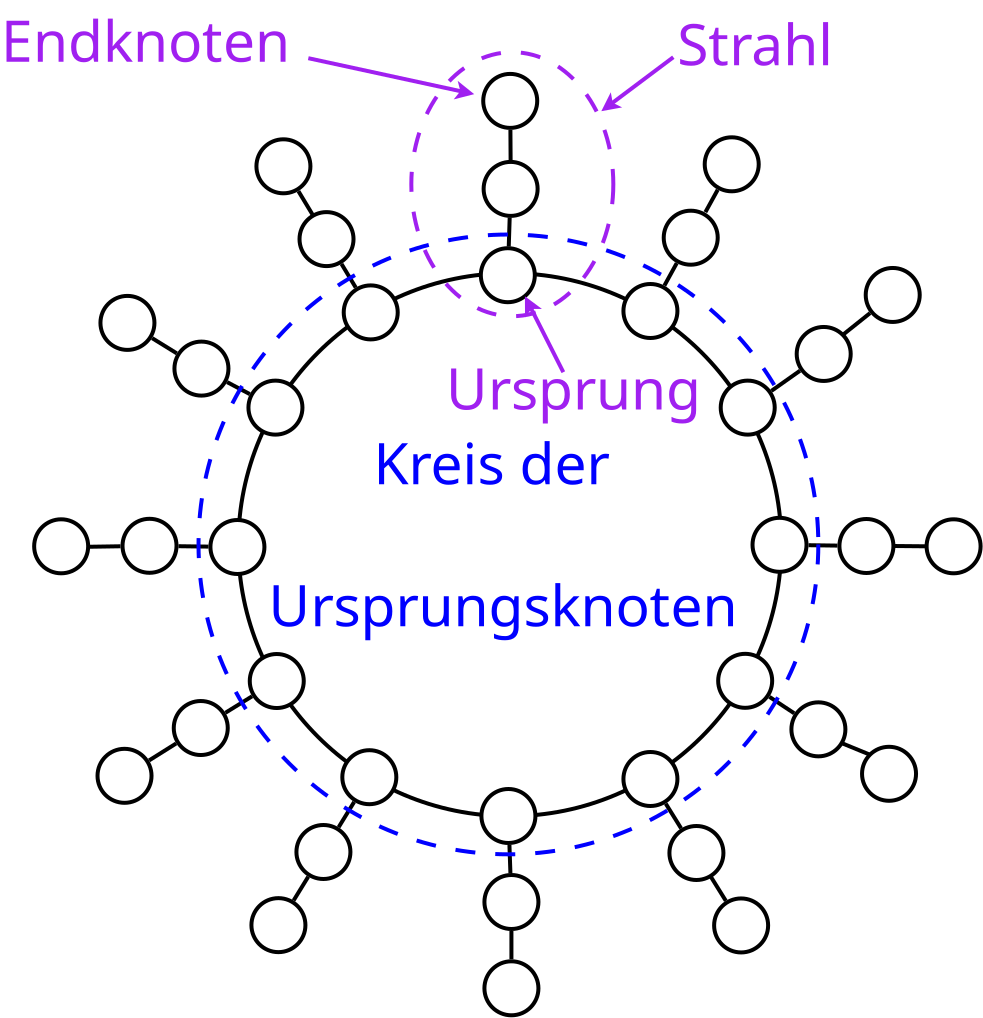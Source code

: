 <?xml version="1.0" encoding="UTF-8"?>
<dia:diagram xmlns:dia="http://www.lysator.liu.se/~alla/dia/">
  <dia:layer name="Background" visible="true" active="true">
    <dia:object type="Standard - Ellipse" version="0" id="O0">
      <dia:attribute name="obj_pos">
        <dia:point val="19.3,9.2"/>
      </dia:attribute>
      <dia:attribute name="obj_bb">
        <dia:rectangle val="19.2,9.1;46.55,36.45"/>
      </dia:attribute>
      <dia:attribute name="elem_corner">
        <dia:point val="19.3,9.2"/>
      </dia:attribute>
      <dia:attribute name="elem_width">
        <dia:real val="27.15"/>
      </dia:attribute>
      <dia:attribute name="elem_height">
        <dia:real val="27.15"/>
      </dia:attribute>
      <dia:attribute name="border_width">
        <dia:real val="0.2"/>
      </dia:attribute>
      <dia:attribute name="aspect">
        <dia:enum val="2"/>
      </dia:attribute>
    </dia:object>
    <dia:object type="Standard - Ellipse" version="0" id="O1">
      <dia:attribute name="obj_pos">
        <dia:point val="19.806,14.571"/>
      </dia:attribute>
      <dia:attribute name="obj_bb">
        <dia:rectangle val="19.706,14.471;22.606,17.371"/>
      </dia:attribute>
      <dia:attribute name="elem_corner">
        <dia:point val="19.806,14.571"/>
      </dia:attribute>
      <dia:attribute name="elem_width">
        <dia:real val="2.7"/>
      </dia:attribute>
      <dia:attribute name="elem_height">
        <dia:real val="2.7"/>
      </dia:attribute>
      <dia:attribute name="border_width">
        <dia:real val="0.2"/>
      </dia:attribute>
      <dia:attribute name="aspect">
        <dia:enum val="2"/>
      </dia:attribute>
    </dia:object>
    <dia:object type="Standard - Ellipse" version="0" id="O2">
      <dia:attribute name="obj_pos">
        <dia:point val="31.455,34.99"/>
      </dia:attribute>
      <dia:attribute name="obj_bb">
        <dia:rectangle val="31.355,34.89;34.255,37.79"/>
      </dia:attribute>
      <dia:attribute name="elem_corner">
        <dia:point val="31.455,34.99"/>
      </dia:attribute>
      <dia:attribute name="elem_width">
        <dia:real val="2.7"/>
      </dia:attribute>
      <dia:attribute name="elem_height">
        <dia:real val="2.7"/>
      </dia:attribute>
      <dia:attribute name="border_width">
        <dia:real val="0.2"/>
      </dia:attribute>
      <dia:attribute name="aspect">
        <dia:enum val="2"/>
      </dia:attribute>
    </dia:object>
    <dia:object type="Standard - Ellipse" version="0" id="O3">
      <dia:attribute name="obj_pos">
        <dia:point val="43.293,28.231"/>
      </dia:attribute>
      <dia:attribute name="obj_bb">
        <dia:rectangle val="43.193,28.131;46.093,31.031"/>
      </dia:attribute>
      <dia:attribute name="elem_corner">
        <dia:point val="43.293,28.231"/>
      </dia:attribute>
      <dia:attribute name="elem_width">
        <dia:real val="2.7"/>
      </dia:attribute>
      <dia:attribute name="elem_height">
        <dia:real val="2.7"/>
      </dia:attribute>
      <dia:attribute name="border_width">
        <dia:real val="0.2"/>
      </dia:attribute>
      <dia:attribute name="aspect">
        <dia:enum val="2"/>
      </dia:attribute>
    </dia:object>
    <dia:object type="Standard - Ellipse" version="0" id="O4">
      <dia:attribute name="obj_pos">
        <dia:point val="24.5,33.05"/>
      </dia:attribute>
      <dia:attribute name="obj_bb">
        <dia:rectangle val="24.4,32.95;27.3,35.85"/>
      </dia:attribute>
      <dia:attribute name="elem_corner">
        <dia:point val="24.5,33.05"/>
      </dia:attribute>
      <dia:attribute name="elem_width">
        <dia:real val="2.7"/>
      </dia:attribute>
      <dia:attribute name="elem_height">
        <dia:real val="2.7"/>
      </dia:attribute>
      <dia:attribute name="border_width">
        <dia:real val="0.2"/>
      </dia:attribute>
      <dia:attribute name="aspect">
        <dia:enum val="2"/>
      </dia:attribute>
    </dia:object>
    <dia:object type="Standard - Ellipse" version="0" id="O5">
      <dia:attribute name="obj_pos">
        <dia:point val="24.57,9.81"/>
      </dia:attribute>
      <dia:attribute name="obj_bb">
        <dia:rectangle val="24.47,9.71;27.37,12.61"/>
      </dia:attribute>
      <dia:attribute name="elem_corner">
        <dia:point val="24.57,9.81"/>
      </dia:attribute>
      <dia:attribute name="elem_width">
        <dia:real val="2.7"/>
      </dia:attribute>
      <dia:attribute name="elem_height">
        <dia:real val="2.7"/>
      </dia:attribute>
      <dia:attribute name="border_width">
        <dia:real val="0.2"/>
      </dia:attribute>
      <dia:attribute name="aspect">
        <dia:enum val="2"/>
      </dia:attribute>
    </dia:object>
    <dia:object type="Standard - Ellipse" version="0" id="O6">
      <dia:attribute name="obj_pos">
        <dia:point val="31.425,7.95"/>
      </dia:attribute>
      <dia:attribute name="obj_bb">
        <dia:rectangle val="31.325,7.85;34.225,10.75"/>
      </dia:attribute>
      <dia:attribute name="elem_corner">
        <dia:point val="31.425,7.95"/>
      </dia:attribute>
      <dia:attribute name="elem_width">
        <dia:real val="2.7"/>
      </dia:attribute>
      <dia:attribute name="elem_height">
        <dia:real val="2.7"/>
      </dia:attribute>
      <dia:attribute name="border_width">
        <dia:real val="0.2"/>
      </dia:attribute>
      <dia:attribute name="aspect">
        <dia:enum val="2"/>
      </dia:attribute>
    </dia:object>
    <dia:object type="Standard - Ellipse" version="0" id="O7">
      <dia:attribute name="obj_pos">
        <dia:point val="38.555,9.74"/>
      </dia:attribute>
      <dia:attribute name="obj_bb">
        <dia:rectangle val="38.455,9.64;41.355,12.54"/>
      </dia:attribute>
      <dia:attribute name="elem_corner">
        <dia:point val="38.555,9.74"/>
      </dia:attribute>
      <dia:attribute name="elem_width">
        <dia:real val="2.7"/>
      </dia:attribute>
      <dia:attribute name="elem_height">
        <dia:real val="2.7"/>
      </dia:attribute>
      <dia:attribute name="border_width">
        <dia:real val="0.2"/>
      </dia:attribute>
      <dia:attribute name="aspect">
        <dia:enum val="2"/>
      </dia:attribute>
    </dia:object>
    <dia:object type="Standard - Ellipse" version="0" id="O8">
      <dia:attribute name="obj_pos">
        <dia:point val="45.01,21.43"/>
      </dia:attribute>
      <dia:attribute name="obj_bb">
        <dia:rectangle val="44.91,21.33;47.81,24.23"/>
      </dia:attribute>
      <dia:attribute name="elem_corner">
        <dia:point val="45.01,21.43"/>
      </dia:attribute>
      <dia:attribute name="elem_width">
        <dia:real val="2.7"/>
      </dia:attribute>
      <dia:attribute name="elem_height">
        <dia:real val="2.7"/>
      </dia:attribute>
      <dia:attribute name="border_width">
        <dia:real val="0.2"/>
      </dia:attribute>
      <dia:attribute name="aspect">
        <dia:enum val="2"/>
      </dia:attribute>
    </dia:object>
    <dia:object type="Standard - Ellipse" version="0" id="O9">
      <dia:attribute name="obj_pos">
        <dia:point val="43.42,14.571"/>
      </dia:attribute>
      <dia:attribute name="obj_bb">
        <dia:rectangle val="43.32,14.471;46.22,17.371"/>
      </dia:attribute>
      <dia:attribute name="elem_corner">
        <dia:point val="43.42,14.571"/>
      </dia:attribute>
      <dia:attribute name="elem_width">
        <dia:real val="2.7"/>
      </dia:attribute>
      <dia:attribute name="elem_height">
        <dia:real val="2.7"/>
      </dia:attribute>
      <dia:attribute name="border_width">
        <dia:real val="0.2"/>
      </dia:attribute>
      <dia:attribute name="aspect">
        <dia:enum val="2"/>
      </dia:attribute>
    </dia:object>
    <dia:object type="Standard - Line" version="0" id="O10">
      <dia:attribute name="obj_pos">
        <dia:point val="24.313,36.905"/>
      </dia:attribute>
      <dia:attribute name="obj_bb">
        <dia:rectangle val="24.176,35.498;25.229,37.042"/>
      </dia:attribute>
      <dia:attribute name="conn_endpoints">
        <dia:point val="24.313,36.905"/>
        <dia:point val="25.092,35.635"/>
      </dia:attribute>
      <dia:attribute name="numcp">
        <dia:int val="1"/>
      </dia:attribute>
      <dia:attribute name="line_width">
        <dia:real val="0.2"/>
      </dia:attribute>
      <dia:connections>
        <dia:connection handle="0" to="O22" connection="8"/>
        <dia:connection handle="1" to="O4" connection="8"/>
      </dia:connections>
    </dia:object>
    <dia:object type="Standard - Line" version="0" id="O11">
      <dia:attribute name="obj_pos">
        <dia:point val="16.306,22.85"/>
      </dia:attribute>
      <dia:attribute name="obj_bb">
        <dia:rectangle val="16.205,22.748;17.91,22.972"/>
      </dia:attribute>
      <dia:attribute name="conn_endpoints">
        <dia:point val="16.306,22.85"/>
        <dia:point val="17.809,22.87"/>
      </dia:attribute>
      <dia:attribute name="numcp">
        <dia:int val="1"/>
      </dia:attribute>
      <dia:attribute name="line_width">
        <dia:real val="0.2"/>
      </dia:attribute>
      <dia:connections>
        <dia:connection handle="0" to="O20" connection="8"/>
        <dia:connection handle="1" to="O14" connection="8"/>
      </dia:connections>
    </dia:object>
    <dia:object type="Standard - Line" version="0" id="O12">
      <dia:attribute name="obj_pos">
        <dia:point val="45.852,30.382"/>
      </dia:attribute>
      <dia:attribute name="obj_bb">
        <dia:rectangle val="45.713,30.244;47.233,31.345"/>
      </dia:attribute>
      <dia:attribute name="conn_endpoints">
        <dia:point val="45.852,30.382"/>
        <dia:point val="47.095,31.206"/>
      </dia:attribute>
      <dia:attribute name="numcp">
        <dia:int val="1"/>
      </dia:attribute>
      <dia:attribute name="line_width">
        <dia:real val="0.2"/>
      </dia:attribute>
      <dia:connections>
        <dia:connection handle="0" to="O3" connection="8"/>
        <dia:connection handle="1" to="O25" connection="8"/>
      </dia:connections>
    </dia:object>
    <dia:object type="Standard - Line" version="0" id="O13">
      <dia:attribute name="obj_pos">
        <dia:point val="32.856,37.789"/>
      </dia:attribute>
      <dia:attribute name="obj_bb">
        <dia:rectangle val="32.752,37.686;33.008,39.294"/>
      </dia:attribute>
      <dia:attribute name="conn_endpoints">
        <dia:point val="32.856,37.789"/>
        <dia:point val="32.904,39.191"/>
      </dia:attribute>
      <dia:attribute name="numcp">
        <dia:int val="1"/>
      </dia:attribute>
      <dia:attribute name="line_width">
        <dia:real val="0.2"/>
      </dia:attribute>
      <dia:connections>
        <dia:connection handle="0" to="O2" connection="8"/>
        <dia:connection handle="1" to="O23" connection="8"/>
      </dia:connections>
    </dia:object>
    <dia:object type="Standard - Ellipse" version="0" id="O14">
      <dia:attribute name="obj_pos">
        <dia:point val="17.905,21.54"/>
      </dia:attribute>
      <dia:attribute name="obj_bb">
        <dia:rectangle val="17.805,21.44;20.705,24.34"/>
      </dia:attribute>
      <dia:attribute name="elem_corner">
        <dia:point val="17.905,21.54"/>
      </dia:attribute>
      <dia:attribute name="elem_width">
        <dia:real val="2.7"/>
      </dia:attribute>
      <dia:attribute name="elem_height">
        <dia:real val="2.7"/>
      </dia:attribute>
      <dia:attribute name="border_width">
        <dia:real val="0.2"/>
      </dia:attribute>
      <dia:attribute name="aspect">
        <dia:enum val="2"/>
      </dia:attribute>
    </dia:object>
    <dia:object type="Standard - Ellipse" version="0" id="O15">
      <dia:attribute name="obj_pos">
        <dia:point val="19.872,28.241"/>
      </dia:attribute>
      <dia:attribute name="obj_bb">
        <dia:rectangle val="19.772,28.141;22.672,31.041"/>
      </dia:attribute>
      <dia:attribute name="elem_corner">
        <dia:point val="19.872,28.241"/>
      </dia:attribute>
      <dia:attribute name="elem_width">
        <dia:real val="2.7"/>
      </dia:attribute>
      <dia:attribute name="elem_height">
        <dia:real val="2.7"/>
      </dia:attribute>
      <dia:attribute name="border_width">
        <dia:real val="0.2"/>
      </dia:attribute>
      <dia:attribute name="aspect">
        <dia:enum val="2"/>
      </dia:attribute>
    </dia:object>
    <dia:object type="Standard - Line" version="0" id="O16">
      <dia:attribute name="obj_pos">
        <dia:point val="19.989,30.354"/>
      </dia:attribute>
      <dia:attribute name="obj_bb">
        <dia:rectangle val="18.518,30.216;20.127,31.316"/>
      </dia:attribute>
      <dia:attribute name="conn_endpoints">
        <dia:point val="19.989,30.354"/>
        <dia:point val="18.655,31.179"/>
      </dia:attribute>
      <dia:attribute name="numcp">
        <dia:int val="1"/>
      </dia:attribute>
      <dia:attribute name="line_width">
        <dia:real val="0.2"/>
      </dia:attribute>
      <dia:connections>
        <dia:connection handle="0" to="O15" connection="8"/>
        <dia:connection handle="1" to="O21" connection="8"/>
      </dia:connections>
    </dia:object>
    <dia:object type="Standard - Ellipse" version="0" id="O17">
      <dia:attribute name="obj_pos">
        <dia:point val="38.555,33.14"/>
      </dia:attribute>
      <dia:attribute name="obj_bb">
        <dia:rectangle val="38.455,33.04;41.355,35.94"/>
      </dia:attribute>
      <dia:attribute name="elem_corner">
        <dia:point val="38.555,33.14"/>
      </dia:attribute>
      <dia:attribute name="elem_width">
        <dia:real val="2.7"/>
      </dia:attribute>
      <dia:attribute name="elem_height">
        <dia:real val="2.7"/>
      </dia:attribute>
      <dia:attribute name="border_width">
        <dia:real val="0.2"/>
      </dia:attribute>
      <dia:attribute name="aspect">
        <dia:enum val="2"/>
      </dia:attribute>
    </dia:object>
    <dia:object type="Standard - Line" version="0" id="O18">
      <dia:attribute name="obj_pos">
        <dia:point val="40.67,35.72"/>
      </dia:attribute>
      <dia:attribute name="obj_bb">
        <dia:rectangle val="40.532,35.583;41.578,37.097"/>
      </dia:attribute>
      <dia:attribute name="conn_endpoints">
        <dia:point val="40.67,35.72"/>
        <dia:point val="41.44,36.96"/>
      </dia:attribute>
      <dia:attribute name="numcp">
        <dia:int val="1"/>
      </dia:attribute>
      <dia:attribute name="line_width">
        <dia:real val="0.2"/>
      </dia:attribute>
      <dia:connections>
        <dia:connection handle="0" to="O17" connection="8"/>
        <dia:connection handle="1" to="O24" connection="8"/>
      </dia:connections>
    </dia:object>
    <dia:object type="Standard - Ellipse" version="0" id="O19">
      <dia:attribute name="obj_pos">
        <dia:point val="16.106,12.62"/>
      </dia:attribute>
      <dia:attribute name="obj_bb">
        <dia:rectangle val="16.006,12.52;18.906,15.42"/>
      </dia:attribute>
      <dia:attribute name="elem_corner">
        <dia:point val="16.106,12.62"/>
      </dia:attribute>
      <dia:attribute name="elem_width">
        <dia:real val="2.7"/>
      </dia:attribute>
      <dia:attribute name="elem_height">
        <dia:real val="2.7"/>
      </dia:attribute>
      <dia:attribute name="border_width">
        <dia:real val="0.2"/>
      </dia:attribute>
      <dia:attribute name="aspect">
        <dia:enum val="2"/>
      </dia:attribute>
    </dia:object>
    <dia:object type="Standard - Ellipse" version="0" id="O20">
      <dia:attribute name="obj_pos">
        <dia:point val="13.51,21.48"/>
      </dia:attribute>
      <dia:attribute name="obj_bb">
        <dia:rectangle val="13.41,21.38;16.31,24.28"/>
      </dia:attribute>
      <dia:attribute name="elem_corner">
        <dia:point val="13.51,21.48"/>
      </dia:attribute>
      <dia:attribute name="elem_width">
        <dia:real val="2.7"/>
      </dia:attribute>
      <dia:attribute name="elem_height">
        <dia:real val="2.7"/>
      </dia:attribute>
      <dia:attribute name="border_width">
        <dia:real val="0.2"/>
      </dia:attribute>
      <dia:attribute name="aspect">
        <dia:enum val="2"/>
      </dia:attribute>
    </dia:object>
    <dia:object type="Standard - Ellipse" version="0" id="O21">
      <dia:attribute name="obj_pos">
        <dia:point val="16.072,30.591"/>
      </dia:attribute>
      <dia:attribute name="obj_bb">
        <dia:rectangle val="15.972,30.491;18.872,33.391"/>
      </dia:attribute>
      <dia:attribute name="elem_corner">
        <dia:point val="16.072,30.591"/>
      </dia:attribute>
      <dia:attribute name="elem_width">
        <dia:real val="2.7"/>
      </dia:attribute>
      <dia:attribute name="elem_height">
        <dia:real val="2.7"/>
      </dia:attribute>
      <dia:attribute name="border_width">
        <dia:real val="0.2"/>
      </dia:attribute>
      <dia:attribute name="aspect">
        <dia:enum val="2"/>
      </dia:attribute>
    </dia:object>
    <dia:object type="Standard - Ellipse" version="0" id="O22">
      <dia:attribute name="obj_pos">
        <dia:point val="22.205,36.79"/>
      </dia:attribute>
      <dia:attribute name="obj_bb">
        <dia:rectangle val="22.105,36.69;25.005,39.59"/>
      </dia:attribute>
      <dia:attribute name="elem_corner">
        <dia:point val="22.205,36.79"/>
      </dia:attribute>
      <dia:attribute name="elem_width">
        <dia:real val="2.7"/>
      </dia:attribute>
      <dia:attribute name="elem_height">
        <dia:real val="2.7"/>
      </dia:attribute>
      <dia:attribute name="border_width">
        <dia:real val="0.2"/>
      </dia:attribute>
      <dia:attribute name="aspect">
        <dia:enum val="2"/>
      </dia:attribute>
    </dia:object>
    <dia:object type="Standard - Ellipse" version="0" id="O23">
      <dia:attribute name="obj_pos">
        <dia:point val="31.605,39.29"/>
      </dia:attribute>
      <dia:attribute name="obj_bb">
        <dia:rectangle val="31.505,39.19;34.405,42.09"/>
      </dia:attribute>
      <dia:attribute name="elem_corner">
        <dia:point val="31.605,39.29"/>
      </dia:attribute>
      <dia:attribute name="elem_width">
        <dia:real val="2.7"/>
      </dia:attribute>
      <dia:attribute name="elem_height">
        <dia:real val="2.7"/>
      </dia:attribute>
      <dia:attribute name="border_width">
        <dia:real val="0.2"/>
      </dia:attribute>
      <dia:attribute name="aspect">
        <dia:enum val="2"/>
      </dia:attribute>
    </dia:object>
    <dia:object type="Standard - Ellipse" version="0" id="O24">
      <dia:attribute name="obj_pos">
        <dia:point val="40.855,36.84"/>
      </dia:attribute>
      <dia:attribute name="obj_bb">
        <dia:rectangle val="40.755,36.74;43.655,39.64"/>
      </dia:attribute>
      <dia:attribute name="elem_corner">
        <dia:point val="40.855,36.84"/>
      </dia:attribute>
      <dia:attribute name="elem_width">
        <dia:real val="2.7"/>
      </dia:attribute>
      <dia:attribute name="elem_height">
        <dia:real val="2.7"/>
      </dia:attribute>
      <dia:attribute name="border_width">
        <dia:real val="0.2"/>
      </dia:attribute>
      <dia:attribute name="aspect">
        <dia:enum val="2"/>
      </dia:attribute>
    </dia:object>
    <dia:object type="Standard - Ellipse" version="0" id="O25">
      <dia:attribute name="obj_pos">
        <dia:point val="46.954,30.657"/>
      </dia:attribute>
      <dia:attribute name="obj_bb">
        <dia:rectangle val="46.854,30.557;49.754,33.457"/>
      </dia:attribute>
      <dia:attribute name="elem_corner">
        <dia:point val="46.954,30.657"/>
      </dia:attribute>
      <dia:attribute name="elem_width">
        <dia:real val="2.7"/>
      </dia:attribute>
      <dia:attribute name="elem_height">
        <dia:real val="2.7"/>
      </dia:attribute>
      <dia:attribute name="border_width">
        <dia:real val="0.2"/>
      </dia:attribute>
      <dia:attribute name="aspect">
        <dia:enum val="2"/>
      </dia:attribute>
    </dia:object>
    <dia:object type="Standard - Ellipse" version="0" id="O26">
      <dia:attribute name="obj_pos">
        <dia:point val="49.355,21.49"/>
      </dia:attribute>
      <dia:attribute name="obj_bb">
        <dia:rectangle val="49.255,21.39;52.155,24.29"/>
      </dia:attribute>
      <dia:attribute name="elem_corner">
        <dia:point val="49.355,21.49"/>
      </dia:attribute>
      <dia:attribute name="elem_width">
        <dia:real val="2.7"/>
      </dia:attribute>
      <dia:attribute name="elem_height">
        <dia:real val="2.7"/>
      </dia:attribute>
      <dia:attribute name="border_width">
        <dia:real val="0.2"/>
      </dia:attribute>
      <dia:attribute name="aspect">
        <dia:enum val="2"/>
      </dia:attribute>
    </dia:object>
    <dia:object type="Standard - Line" version="0" id="O27">
      <dia:attribute name="obj_pos">
        <dia:point val="16.198,32.709"/>
      </dia:attribute>
      <dia:attribute name="obj_bb">
        <dia:rectangle val="14.697,32.571;16.335,33.701"/>
      </dia:attribute>
      <dia:attribute name="conn_endpoints">
        <dia:point val="16.198,32.709"/>
        <dia:point val="14.835,33.563"/>
      </dia:attribute>
      <dia:attribute name="numcp">
        <dia:int val="1"/>
      </dia:attribute>
      <dia:attribute name="line_width">
        <dia:real val="0.2"/>
      </dia:attribute>
      <dia:connections>
        <dia:connection handle="0" to="O21" connection="8"/>
        <dia:connection handle="1" to="O48" connection="8"/>
      </dia:connections>
    </dia:object>
    <dia:object type="Standard - Line" version="0" id="O28">
      <dia:attribute name="obj_pos">
        <dia:point val="9.55,22.915"/>
      </dia:attribute>
      <dia:attribute name="obj_bb">
        <dia:rectangle val="9.448,22.752;13.512,23.017"/>
      </dia:attribute>
      <dia:attribute name="conn_endpoints">
        <dia:point val="9.55,22.915"/>
        <dia:point val="13.41,22.853"/>
      </dia:attribute>
      <dia:attribute name="numcp">
        <dia:int val="1"/>
      </dia:attribute>
      <dia:attribute name="line_width">
        <dia:real val="0.2"/>
      </dia:attribute>
      <dia:connections>
        <dia:connection handle="1" to="O20" connection="8"/>
      </dia:connections>
    </dia:object>
    <dia:object type="Standard - Line" version="0" id="O29">
      <dia:attribute name="obj_pos">
        <dia:point val="22.063,40.565"/>
      </dia:attribute>
      <dia:attribute name="obj_bb">
        <dia:rectangle val="21.925,39.235;22.934,40.703"/>
      </dia:attribute>
      <dia:attribute name="conn_endpoints">
        <dia:point val="22.063,40.565"/>
        <dia:point val="22.797,39.372"/>
      </dia:attribute>
      <dia:attribute name="numcp">
        <dia:int val="1"/>
      </dia:attribute>
      <dia:attribute name="line_width">
        <dia:real val="0.2"/>
      </dia:attribute>
      <dia:connections>
        <dia:connection handle="0" to="O49" connection="8"/>
        <dia:connection handle="1" to="O22" connection="8"/>
      </dia:connections>
    </dia:object>
    <dia:object type="Standard - Line" version="0" id="O30">
      <dia:attribute name="obj_pos">
        <dia:point val="32.955,42.09"/>
      </dia:attribute>
      <dia:attribute name="obj_bb">
        <dia:rectangle val="32.855,41.99;33.055,43.605"/>
      </dia:attribute>
      <dia:attribute name="conn_endpoints">
        <dia:point val="32.955,42.09"/>
        <dia:point val="32.955,43.505"/>
      </dia:attribute>
      <dia:attribute name="numcp">
        <dia:int val="1"/>
      </dia:attribute>
      <dia:attribute name="line_width">
        <dia:real val="0.2"/>
      </dia:attribute>
      <dia:connections>
        <dia:connection handle="0" to="O23" connection="8"/>
        <dia:connection handle="1" to="O50" connection="8"/>
      </dia:connections>
    </dia:object>
    <dia:object type="Standard - Ellipse" version="0" id="O31">
      <dia:attribute name="obj_pos">
        <dia:point val="47.219,11.888"/>
      </dia:attribute>
      <dia:attribute name="obj_bb">
        <dia:rectangle val="47.119,11.788;50.019,14.688"/>
      </dia:attribute>
      <dia:attribute name="elem_corner">
        <dia:point val="47.219,11.888"/>
      </dia:attribute>
      <dia:attribute name="elem_width">
        <dia:real val="2.7"/>
      </dia:attribute>
      <dia:attribute name="elem_height">
        <dia:real val="2.7"/>
      </dia:attribute>
      <dia:attribute name="border_width">
        <dia:real val="0.2"/>
      </dia:attribute>
      <dia:attribute name="aspect">
        <dia:enum val="2"/>
      </dia:attribute>
    </dia:object>
    <dia:object type="Standard - Ellipse" version="0" id="O32">
      <dia:attribute name="obj_pos">
        <dia:point val="22.36,6.145"/>
      </dia:attribute>
      <dia:attribute name="obj_bb">
        <dia:rectangle val="22.26,6.045;25.16,8.945"/>
      </dia:attribute>
      <dia:attribute name="elem_corner">
        <dia:point val="22.36,6.145"/>
      </dia:attribute>
      <dia:attribute name="elem_width">
        <dia:real val="2.7"/>
      </dia:attribute>
      <dia:attribute name="elem_height">
        <dia:real val="2.7"/>
      </dia:attribute>
      <dia:attribute name="border_width">
        <dia:real val="0.2"/>
      </dia:attribute>
      <dia:attribute name="aspect">
        <dia:enum val="2"/>
      </dia:attribute>
    </dia:object>
    <dia:object type="Standard - Ellipse" version="0" id="O33">
      <dia:attribute name="obj_pos">
        <dia:point val="31.565,3.635"/>
      </dia:attribute>
      <dia:attribute name="obj_bb">
        <dia:rectangle val="31.465,3.535;34.365,6.435"/>
      </dia:attribute>
      <dia:attribute name="elem_corner">
        <dia:point val="31.565,3.635"/>
      </dia:attribute>
      <dia:attribute name="elem_width">
        <dia:real val="2.7"/>
      </dia:attribute>
      <dia:attribute name="elem_height">
        <dia:real val="2.7"/>
      </dia:attribute>
      <dia:attribute name="border_width">
        <dia:real val="0.2"/>
      </dia:attribute>
      <dia:attribute name="aspect">
        <dia:enum val="2"/>
      </dia:attribute>
    </dia:object>
    <dia:object type="Standard - Ellipse" version="0" id="O34">
      <dia:attribute name="obj_pos">
        <dia:point val="40.57,6.075"/>
      </dia:attribute>
      <dia:attribute name="obj_bb">
        <dia:rectangle val="40.47,5.975;43.37,8.875"/>
      </dia:attribute>
      <dia:attribute name="elem_corner">
        <dia:point val="40.57,6.075"/>
      </dia:attribute>
      <dia:attribute name="elem_width">
        <dia:real val="2.7"/>
      </dia:attribute>
      <dia:attribute name="elem_height">
        <dia:real val="2.7"/>
      </dia:attribute>
      <dia:attribute name="border_width">
        <dia:real val="0.2"/>
      </dia:attribute>
      <dia:attribute name="aspect">
        <dia:enum val="2"/>
      </dia:attribute>
    </dia:object>
    <dia:object type="Standard - Line" version="0" id="O35">
      <dia:attribute name="obj_pos">
        <dia:point val="47.81,22.8"/>
      </dia:attribute>
      <dia:attribute name="obj_bb">
        <dia:rectangle val="47.708,22.699;49.357,22.921"/>
      </dia:attribute>
      <dia:attribute name="conn_endpoints">
        <dia:point val="47.81,22.8"/>
        <dia:point val="49.255,22.82"/>
      </dia:attribute>
      <dia:attribute name="numcp">
        <dia:int val="1"/>
      </dia:attribute>
      <dia:attribute name="line_width">
        <dia:real val="0.2"/>
      </dia:attribute>
      <dia:connections>
        <dia:connection handle="0" to="O8" connection="8"/>
        <dia:connection handle="1" to="O26" connection="8"/>
      </dia:connections>
    </dia:object>
    <dia:object type="Standard - Line" version="0" id="O36">
      <dia:attribute name="obj_pos">
        <dia:point val="45.954,15.085"/>
      </dia:attribute>
      <dia:attribute name="obj_bb">
        <dia:rectangle val="45.815,13.935;47.525,15.224"/>
      </dia:attribute>
      <dia:attribute name="conn_endpoints">
        <dia:point val="45.954,15.085"/>
        <dia:point val="47.385,14.074"/>
      </dia:attribute>
      <dia:attribute name="numcp">
        <dia:int val="1"/>
      </dia:attribute>
      <dia:attribute name="line_width">
        <dia:real val="0.2"/>
      </dia:attribute>
      <dia:connections>
        <dia:connection handle="0" to="O9" connection="8"/>
        <dia:connection handle="1" to="O31" connection="8"/>
      </dia:connections>
    </dia:object>
    <dia:object type="Standard - Line" version="0" id="O37">
      <dia:attribute name="obj_pos">
        <dia:point val="40.604,9.819"/>
      </dia:attribute>
      <dia:attribute name="obj_bb">
        <dia:rectangle val="40.468,8.56;41.357,9.955"/>
      </dia:attribute>
      <dia:attribute name="conn_endpoints">
        <dia:point val="40.604,9.819"/>
        <dia:point val="41.221,8.696"/>
      </dia:attribute>
      <dia:attribute name="numcp">
        <dia:int val="1"/>
      </dia:attribute>
      <dia:attribute name="line_width">
        <dia:real val="0.2"/>
      </dia:attribute>
      <dia:connections>
        <dia:connection handle="0" to="O7" connection="8"/>
        <dia:connection handle="1" to="O34" connection="8"/>
      </dia:connections>
    </dia:object>
    <dia:object type="Standard - Line" version="0" id="O38">
      <dia:attribute name="obj_pos">
        <dia:point val="24.458,8.735"/>
      </dia:attribute>
      <dia:attribute name="obj_bb">
        <dia:rectangle val="24.32,8.598;25.309,10.057"/>
      </dia:attribute>
      <dia:attribute name="conn_endpoints">
        <dia:point val="24.458,8.735"/>
        <dia:point val="25.172,9.92"/>
      </dia:attribute>
      <dia:attribute name="numcp">
        <dia:int val="1"/>
      </dia:attribute>
      <dia:attribute name="line_width">
        <dia:real val="0.2"/>
      </dia:attribute>
      <dia:connections>
        <dia:connection handle="0" to="O32" connection="8"/>
        <dia:connection handle="1" to="O5" connection="8"/>
      </dia:connections>
    </dia:object>
    <dia:object type="Standard - Line" version="0" id="O39">
      <dia:attribute name="obj_pos">
        <dia:point val="32.868,6.418"/>
      </dia:attribute>
      <dia:attribute name="obj_bb">
        <dia:rectangle val="32.718,6.315;32.972,7.97"/>
      </dia:attribute>
      <dia:attribute name="conn_endpoints">
        <dia:point val="32.868,6.418"/>
        <dia:point val="32.822,7.867"/>
      </dia:attribute>
      <dia:attribute name="numcp">
        <dia:int val="1"/>
      </dia:attribute>
      <dia:attribute name="line_width">
        <dia:real val="0.2"/>
      </dia:attribute>
      <dia:connections>
        <dia:connection handle="0" to="O33" connection="8"/>
        <dia:connection handle="1" to="O6" connection="8"/>
      </dia:connections>
    </dia:object>
    <dia:object type="Standard - Line" version="0" id="O40">
      <dia:attribute name="obj_pos">
        <dia:point val="19.875,15.246"/>
      </dia:attribute>
      <dia:attribute name="obj_bb">
        <dia:rectangle val="18.602,14.511;20.01,15.381"/>
      </dia:attribute>
      <dia:attribute name="conn_endpoints">
        <dia:point val="19.875,15.246"/>
        <dia:point val="18.737,14.646"/>
      </dia:attribute>
      <dia:attribute name="numcp">
        <dia:int val="1"/>
      </dia:attribute>
      <dia:attribute name="line_width">
        <dia:real val="0.2"/>
      </dia:attribute>
      <dia:connections>
        <dia:connection handle="0" to="O1" connection="8"/>
        <dia:connection handle="1" to="O19" connection="8"/>
      </dia:connections>
    </dia:object>
    <dia:object type="Standard - Ellipse" version="0" id="O41">
      <dia:attribute name="obj_pos">
        <dia:point val="31.545,-0.765"/>
      </dia:attribute>
      <dia:attribute name="obj_bb">
        <dia:rectangle val="31.445,-0.865;34.345,2.035"/>
      </dia:attribute>
      <dia:attribute name="elem_corner">
        <dia:point val="31.545,-0.765"/>
      </dia:attribute>
      <dia:attribute name="elem_width">
        <dia:real val="2.7"/>
      </dia:attribute>
      <dia:attribute name="elem_height">
        <dia:real val="2.7"/>
      </dia:attribute>
      <dia:attribute name="border_width">
        <dia:real val="0.2"/>
      </dia:attribute>
      <dia:attribute name="aspect">
        <dia:enum val="2"/>
      </dia:attribute>
    </dia:object>
    <dia:object type="Standard - Line" version="0" id="O42">
      <dia:attribute name="obj_pos">
        <dia:point val="32.904,2.034"/>
      </dia:attribute>
      <dia:attribute name="obj_bb">
        <dia:rectangle val="32.804,1.933;33.016,3.736"/>
      </dia:attribute>
      <dia:attribute name="conn_endpoints">
        <dia:point val="32.904,2.034"/>
        <dia:point val="32.915,3.635"/>
      </dia:attribute>
      <dia:attribute name="numcp">
        <dia:int val="1"/>
      </dia:attribute>
      <dia:attribute name="line_width">
        <dia:real val="0.2"/>
      </dia:attribute>
      <dia:connections>
        <dia:connection handle="0" to="O41" connection="8"/>
        <dia:connection handle="1" to="O33" connection="1"/>
      </dia:connections>
    </dia:object>
    <dia:object type="Standard - Ellipse" version="0" id="O43">
      <dia:attribute name="obj_pos">
        <dia:point val="20.205,2.505"/>
      </dia:attribute>
      <dia:attribute name="obj_bb">
        <dia:rectangle val="20.105,2.405;23.005,5.305"/>
      </dia:attribute>
      <dia:attribute name="elem_corner">
        <dia:point val="20.205,2.505"/>
      </dia:attribute>
      <dia:attribute name="elem_width">
        <dia:real val="2.7"/>
      </dia:attribute>
      <dia:attribute name="elem_height">
        <dia:real val="2.7"/>
      </dia:attribute>
      <dia:attribute name="border_width">
        <dia:real val="0.2"/>
      </dia:attribute>
      <dia:attribute name="aspect">
        <dia:enum val="2"/>
      </dia:attribute>
    </dia:object>
    <dia:object type="Standard - Line" version="0" id="O44">
      <dia:attribute name="obj_pos">
        <dia:point val="22.304,5.096"/>
      </dia:attribute>
      <dia:attribute name="obj_bb">
        <dia:rectangle val="22.166,4.959;23.154,6.417"/>
      </dia:attribute>
      <dia:attribute name="conn_endpoints">
        <dia:point val="22.304,5.096"/>
        <dia:point val="23.017,6.28"/>
      </dia:attribute>
      <dia:attribute name="numcp">
        <dia:int val="1"/>
      </dia:attribute>
      <dia:attribute name="line_width">
        <dia:real val="0.2"/>
      </dia:attribute>
      <dia:connections>
        <dia:connection handle="0" to="O43" connection="8"/>
      </dia:connections>
    </dia:object>
    <dia:object type="Standard - Ellipse" version="0" id="O45">
      <dia:attribute name="obj_pos">
        <dia:point val="12.406,10.335"/>
      </dia:attribute>
      <dia:attribute name="obj_bb">
        <dia:rectangle val="12.306,10.235;15.206,13.135"/>
      </dia:attribute>
      <dia:attribute name="elem_corner">
        <dia:point val="12.406,10.335"/>
      </dia:attribute>
      <dia:attribute name="elem_width">
        <dia:real val="2.7"/>
      </dia:attribute>
      <dia:attribute name="elem_height">
        <dia:real val="2.7"/>
      </dia:attribute>
      <dia:attribute name="border_width">
        <dia:real val="0.2"/>
      </dia:attribute>
      <dia:attribute name="aspect">
        <dia:enum val="2"/>
      </dia:attribute>
    </dia:object>
    <dia:object type="Standard - Line" version="0" id="O46">
      <dia:attribute name="obj_pos">
        <dia:point val="16.223,13.209"/>
      </dia:attribute>
      <dia:attribute name="obj_bb">
        <dia:rectangle val="14.852,12.309;16.361,13.346"/>
      </dia:attribute>
      <dia:attribute name="conn_endpoints">
        <dia:point val="16.223,13.209"/>
        <dia:point val="14.989,12.447"/>
      </dia:attribute>
      <dia:attribute name="numcp">
        <dia:int val="1"/>
      </dia:attribute>
      <dia:attribute name="line_width">
        <dia:real val="0.2"/>
      </dia:attribute>
      <dia:connections>
        <dia:connection handle="0" to="O19" connection="8"/>
        <dia:connection handle="1" to="O45" connection="8"/>
      </dia:connections>
    </dia:object>
    <dia:object type="Standard - Ellipse" version="0" id="O47">
      <dia:attribute name="obj_pos">
        <dia:point val="9.092,21.505"/>
      </dia:attribute>
      <dia:attribute name="obj_bb">
        <dia:rectangle val="8.992,21.405;11.893,24.305"/>
      </dia:attribute>
      <dia:attribute name="elem_corner">
        <dia:point val="9.092,21.505"/>
      </dia:attribute>
      <dia:attribute name="elem_width">
        <dia:real val="2.7"/>
      </dia:attribute>
      <dia:attribute name="elem_height">
        <dia:real val="2.7"/>
      </dia:attribute>
      <dia:attribute name="border_width">
        <dia:real val="0.2"/>
      </dia:attribute>
      <dia:attribute name="aspect">
        <dia:enum val="2"/>
      </dia:attribute>
    </dia:object>
    <dia:object type="Standard - Ellipse" version="0" id="O48">
      <dia:attribute name="obj_pos">
        <dia:point val="12.26,32.981"/>
      </dia:attribute>
      <dia:attribute name="obj_bb">
        <dia:rectangle val="12.16,32.881;15.06,35.781"/>
      </dia:attribute>
      <dia:attribute name="elem_corner">
        <dia:point val="12.26,32.981"/>
      </dia:attribute>
      <dia:attribute name="elem_width">
        <dia:real val="2.7"/>
      </dia:attribute>
      <dia:attribute name="elem_height">
        <dia:real val="2.7"/>
      </dia:attribute>
      <dia:attribute name="border_width">
        <dia:real val="0.2"/>
      </dia:attribute>
      <dia:attribute name="aspect">
        <dia:enum val="2"/>
      </dia:attribute>
    </dia:object>
    <dia:object type="Standard - Ellipse" version="0" id="O49">
      <dia:attribute name="obj_pos">
        <dia:point val="19.955,40.447"/>
      </dia:attribute>
      <dia:attribute name="obj_bb">
        <dia:rectangle val="19.855,40.347;22.755,43.247"/>
      </dia:attribute>
      <dia:attribute name="elem_corner">
        <dia:point val="19.955,40.447"/>
      </dia:attribute>
      <dia:attribute name="elem_width">
        <dia:real val="2.7"/>
      </dia:attribute>
      <dia:attribute name="elem_height">
        <dia:real val="2.7"/>
      </dia:attribute>
      <dia:attribute name="border_width">
        <dia:real val="0.2"/>
      </dia:attribute>
      <dia:attribute name="aspect">
        <dia:enum val="2"/>
      </dia:attribute>
    </dia:object>
    <dia:object type="Standard - Ellipse" version="0" id="O50">
      <dia:attribute name="obj_pos">
        <dia:point val="31.605,43.605"/>
      </dia:attribute>
      <dia:attribute name="obj_bb">
        <dia:rectangle val="31.505,43.505;34.405,46.405"/>
      </dia:attribute>
      <dia:attribute name="elem_corner">
        <dia:point val="31.605,43.605"/>
      </dia:attribute>
      <dia:attribute name="elem_width">
        <dia:real val="2.7"/>
      </dia:attribute>
      <dia:attribute name="elem_height">
        <dia:real val="2.7"/>
      </dia:attribute>
      <dia:attribute name="border_width">
        <dia:real val="0.2"/>
      </dia:attribute>
      <dia:attribute name="aspect">
        <dia:enum val="2"/>
      </dia:attribute>
    </dia:object>
    <dia:object type="Standard - Line" version="0" id="O51">
      <dia:attribute name="obj_pos">
        <dia:point val="42.905,39.343"/>
      </dia:attribute>
      <dia:attribute name="obj_bb">
        <dia:rectangle val="42.767,39.205;43.813,40.72"/>
      </dia:attribute>
      <dia:attribute name="conn_endpoints">
        <dia:point val="42.905,39.343"/>
        <dia:point val="43.676,40.582"/>
      </dia:attribute>
      <dia:attribute name="numcp">
        <dia:int val="1"/>
      </dia:attribute>
      <dia:attribute name="line_width">
        <dia:real val="0.2"/>
      </dia:attribute>
    </dia:object>
    <dia:object type="Standard - Ellipse" version="0" id="O52">
      <dia:attribute name="obj_pos">
        <dia:point val="43.09,40.462"/>
      </dia:attribute>
      <dia:attribute name="obj_bb">
        <dia:rectangle val="42.99,40.362;45.89,43.262"/>
      </dia:attribute>
      <dia:attribute name="elem_corner">
        <dia:point val="43.09,40.462"/>
      </dia:attribute>
      <dia:attribute name="elem_width">
        <dia:real val="2.7"/>
      </dia:attribute>
      <dia:attribute name="elem_height">
        <dia:real val="2.7"/>
      </dia:attribute>
      <dia:attribute name="border_width">
        <dia:real val="0.2"/>
      </dia:attribute>
      <dia:attribute name="aspect">
        <dia:enum val="2"/>
      </dia:attribute>
    </dia:object>
    <dia:object type="Standard - Line" version="0" id="O53">
      <dia:attribute name="obj_pos">
        <dia:point val="49.505,32.711"/>
      </dia:attribute>
      <dia:attribute name="obj_bb">
        <dia:rectangle val="49.374,32.58;51.012,33.406"/>
      </dia:attribute>
      <dia:attribute name="conn_endpoints">
        <dia:point val="49.505,32.711"/>
        <dia:point val="50.882,33.276"/>
      </dia:attribute>
      <dia:attribute name="numcp">
        <dia:int val="1"/>
      </dia:attribute>
      <dia:attribute name="line_width">
        <dia:real val="0.2"/>
      </dia:attribute>
      <dia:connections>
        <dia:connection handle="1" to="O54" connection="0"/>
      </dia:connections>
    </dia:object>
    <dia:object type="Standard - Ellipse" version="0" id="O54">
      <dia:attribute name="obj_pos">
        <dia:point val="50.486,32.88"/>
      </dia:attribute>
      <dia:attribute name="obj_bb">
        <dia:rectangle val="50.386,32.78;53.286,35.68"/>
      </dia:attribute>
      <dia:attribute name="elem_corner">
        <dia:point val="50.486,32.88"/>
      </dia:attribute>
      <dia:attribute name="elem_width">
        <dia:real val="2.7"/>
      </dia:attribute>
      <dia:attribute name="elem_height">
        <dia:real val="2.7"/>
      </dia:attribute>
      <dia:attribute name="border_width">
        <dia:real val="0.2"/>
      </dia:attribute>
      <dia:attribute name="aspect">
        <dia:enum val="2"/>
      </dia:attribute>
    </dia:object>
    <dia:object type="Standard - Ellipse" version="0" id="O55">
      <dia:attribute name="obj_pos">
        <dia:point val="53.714,21.505"/>
      </dia:attribute>
      <dia:attribute name="obj_bb">
        <dia:rectangle val="53.614,21.405;56.514,24.305"/>
      </dia:attribute>
      <dia:attribute name="elem_corner">
        <dia:point val="53.714,21.505"/>
      </dia:attribute>
      <dia:attribute name="elem_width">
        <dia:real val="2.7"/>
      </dia:attribute>
      <dia:attribute name="elem_height">
        <dia:real val="2.7"/>
      </dia:attribute>
      <dia:attribute name="border_width">
        <dia:real val="0.2"/>
      </dia:attribute>
      <dia:attribute name="aspect">
        <dia:enum val="2"/>
      </dia:attribute>
    </dia:object>
    <dia:object type="Standard - Line" version="0" id="O56">
      <dia:attribute name="obj_pos">
        <dia:point val="52.055,22.84"/>
      </dia:attribute>
      <dia:attribute name="obj_bb">
        <dia:rectangle val="51.954,22.739;53.815,22.956"/>
      </dia:attribute>
      <dia:attribute name="conn_endpoints">
        <dia:point val="52.055,22.84"/>
        <dia:point val="53.714,22.855"/>
      </dia:attribute>
      <dia:attribute name="numcp">
        <dia:int val="1"/>
      </dia:attribute>
      <dia:attribute name="line_width">
        <dia:real val="0.2"/>
      </dia:attribute>
      <dia:connections>
        <dia:connection handle="0" to="O26" connection="4"/>
        <dia:connection handle="1" to="O55" connection="3"/>
      </dia:connections>
    </dia:object>
    <dia:object type="Standard - Ellipse" version="0" id="O57">
      <dia:attribute name="obj_pos">
        <dia:point val="50.67,8.938"/>
      </dia:attribute>
      <dia:attribute name="obj_bb">
        <dia:rectangle val="50.57,8.838;53.47,11.738"/>
      </dia:attribute>
      <dia:attribute name="elem_corner">
        <dia:point val="50.67,8.938"/>
      </dia:attribute>
      <dia:attribute name="elem_width">
        <dia:real val="2.7"/>
      </dia:attribute>
      <dia:attribute name="elem_height">
        <dia:real val="2.7"/>
      </dia:attribute>
      <dia:attribute name="border_width">
        <dia:real val="0.2"/>
      </dia:attribute>
      <dia:attribute name="aspect">
        <dia:enum val="2"/>
      </dia:attribute>
    </dia:object>
    <dia:object type="Standard - Line" version="0" id="O58">
      <dia:attribute name="obj_pos">
        <dia:point val="49.524,12.283"/>
      </dia:attribute>
      <dia:attribute name="obj_bb">
        <dia:rectangle val="49.383,11.052;51.028,12.424"/>
      </dia:attribute>
      <dia:attribute name="conn_endpoints">
        <dia:point val="49.524,12.283"/>
        <dia:point val="50.887,11.193"/>
      </dia:attribute>
      <dia:attribute name="numcp">
        <dia:int val="1"/>
      </dia:attribute>
      <dia:attribute name="line_width">
        <dia:real val="0.2"/>
      </dia:attribute>
      <dia:connections>
        <dia:connection handle="0" to="O31" connection="2"/>
        <dia:connection handle="1" to="O57" connection="8"/>
      </dia:connections>
    </dia:object>
    <dia:object type="Standard - Ellipse" version="0" id="O59">
      <dia:attribute name="obj_pos">
        <dia:point val="42.62,2.405"/>
      </dia:attribute>
      <dia:attribute name="obj_bb">
        <dia:rectangle val="42.52,2.305;45.419,5.205"/>
      </dia:attribute>
      <dia:attribute name="elem_corner">
        <dia:point val="42.62,2.405"/>
      </dia:attribute>
      <dia:attribute name="elem_width">
        <dia:real val="2.7"/>
      </dia:attribute>
      <dia:attribute name="elem_height">
        <dia:real val="2.7"/>
      </dia:attribute>
      <dia:attribute name="border_width">
        <dia:real val="0.2"/>
      </dia:attribute>
      <dia:attribute name="aspect">
        <dia:enum val="2"/>
      </dia:attribute>
    </dia:object>
    <dia:object type="Standard - Line" version="0" id="O60">
      <dia:attribute name="obj_pos">
        <dia:point val="42.653,6.149"/>
      </dia:attribute>
      <dia:attribute name="obj_bb">
        <dia:rectangle val="42.517,4.89;43.407,6.285"/>
      </dia:attribute>
      <dia:attribute name="conn_endpoints">
        <dia:point val="42.653,6.149"/>
        <dia:point val="43.271,5.026"/>
      </dia:attribute>
      <dia:attribute name="numcp">
        <dia:int val="1"/>
      </dia:attribute>
      <dia:attribute name="line_width">
        <dia:real val="0.2"/>
      </dia:attribute>
    </dia:object>
    <dia:object type="Standard - Line" version="0" id="O61">
      <dia:attribute name="obj_pos">
        <dia:point val="41.05,-1.6"/>
      </dia:attribute>
      <dia:attribute name="obj_bb">
        <dia:rectangle val="37.271,-1.74;41.19,1.24"/>
      </dia:attribute>
      <dia:attribute name="conn_endpoints">
        <dia:point val="41.05,-1.6"/>
        <dia:point val="37.45,1.1"/>
      </dia:attribute>
      <dia:attribute name="numcp">
        <dia:int val="1"/>
      </dia:attribute>
      <dia:attribute name="line_color">
        <dia:color val="#a020f0"/>
      </dia:attribute>
      <dia:attribute name="line_width">
        <dia:real val="0.2"/>
      </dia:attribute>
      <dia:attribute name="end_arrow">
        <dia:enum val="22"/>
      </dia:attribute>
      <dia:attribute name="end_arrow_length">
        <dia:real val="0.5"/>
      </dia:attribute>
      <dia:attribute name="end_arrow_width">
        <dia:real val="0.5"/>
      </dia:attribute>
    </dia:object>
    <dia:object type="Standard - Text" version="1" id="O62">
      <dia:attribute name="obj_pos">
        <dia:point val="41.25,-1.2"/>
      </dia:attribute>
      <dia:attribute name="obj_bb">
        <dia:rectangle val="41.25,-3.837;49.665,-0.527"/>
      </dia:attribute>
      <dia:attribute name="text">
        <dia:composite type="text">
          <dia:attribute name="string">
            <dia:string>#Strahl#</dia:string>
          </dia:attribute>
          <dia:attribute name="font">
            <dia:font family="sans" style="0" name="Helvetica"/>
          </dia:attribute>
          <dia:attribute name="height">
            <dia:real val="3.552"/>
          </dia:attribute>
          <dia:attribute name="pos">
            <dia:point val="41.25,-1.2"/>
          </dia:attribute>
          <dia:attribute name="color">
            <dia:color val="#a020f0"/>
          </dia:attribute>
          <dia:attribute name="alignment">
            <dia:enum val="0"/>
          </dia:attribute>
        </dia:composite>
      </dia:attribute>
      <dia:attribute name="valign">
        <dia:enum val="3"/>
      </dia:attribute>
    </dia:object>
    <dia:object type="Standard - Line" version="0" id="O63">
      <dia:attribute name="obj_pos">
        <dia:point val="22.8,-1.55"/>
      </dia:attribute>
      <dia:attribute name="obj_bb">
        <dia:rectangle val="22.681,-1.669;31.313,0.558"/>
      </dia:attribute>
      <dia:attribute name="conn_endpoints">
        <dia:point val="22.8,-1.55"/>
        <dia:point val="31.095,0.248"/>
      </dia:attribute>
      <dia:attribute name="numcp">
        <dia:int val="1"/>
      </dia:attribute>
      <dia:attribute name="line_color">
        <dia:color val="#a020f0"/>
      </dia:attribute>
      <dia:attribute name="line_width">
        <dia:real val="0.2"/>
      </dia:attribute>
      <dia:attribute name="end_arrow">
        <dia:enum val="22"/>
      </dia:attribute>
      <dia:attribute name="end_arrow_length">
        <dia:real val="0.5"/>
      </dia:attribute>
      <dia:attribute name="end_arrow_width">
        <dia:real val="0.5"/>
      </dia:attribute>
    </dia:object>
    <dia:object type="Standard - Text" version="1" id="O64">
      <dia:attribute name="obj_pos">
        <dia:point val="7.434,-1.37"/>
      </dia:attribute>
      <dia:attribute name="obj_bb">
        <dia:rectangle val="7.434,-4.008;22.676,-0.698"/>
      </dia:attribute>
      <dia:attribute name="text">
        <dia:composite type="text">
          <dia:attribute name="string">
            <dia:string>#Endknoten#</dia:string>
          </dia:attribute>
          <dia:attribute name="font">
            <dia:font family="sans" style="0" name="Helvetica"/>
          </dia:attribute>
          <dia:attribute name="height">
            <dia:real val="3.552"/>
          </dia:attribute>
          <dia:attribute name="pos">
            <dia:point val="7.434,-1.37"/>
          </dia:attribute>
          <dia:attribute name="color">
            <dia:color val="#a020f0"/>
          </dia:attribute>
          <dia:attribute name="alignment">
            <dia:enum val="0"/>
          </dia:attribute>
        </dia:composite>
      </dia:attribute>
      <dia:attribute name="valign">
        <dia:enum val="3"/>
      </dia:attribute>
    </dia:object>
    <dia:object type="Standard - Line" version="0" id="O65">
      <dia:attribute name="obj_pos">
        <dia:point val="35.55,14.15"/>
      </dia:attribute>
      <dia:attribute name="obj_bb">
        <dia:rectangle val="33.49,10.155;35.684,14.284"/>
      </dia:attribute>
      <dia:attribute name="conn_endpoints">
        <dia:point val="35.55,14.15"/>
        <dia:point val="33.63,10.355"/>
      </dia:attribute>
      <dia:attribute name="numcp">
        <dia:int val="1"/>
      </dia:attribute>
      <dia:attribute name="line_color">
        <dia:color val="#a020f0"/>
      </dia:attribute>
      <dia:attribute name="line_width">
        <dia:real val="0.2"/>
      </dia:attribute>
      <dia:attribute name="end_arrow">
        <dia:enum val="22"/>
      </dia:attribute>
      <dia:attribute name="end_arrow_length">
        <dia:real val="0.5"/>
      </dia:attribute>
      <dia:attribute name="end_arrow_width">
        <dia:real val="0.5"/>
      </dia:attribute>
      <dia:connections>
        <dia:connection handle="1" to="O6" connection="7"/>
      </dia:connections>
    </dia:object>
    <dia:object type="Standard - Text" version="1" id="O66">
      <dia:attribute name="obj_pos">
        <dia:point val="29.689,16.02"/>
      </dia:attribute>
      <dia:attribute name="obj_bb">
        <dia:rectangle val="29.689,13.383;42.789,16.692"/>
      </dia:attribute>
      <dia:attribute name="text">
        <dia:composite type="text">
          <dia:attribute name="string">
            <dia:string>#Ursprung#</dia:string>
          </dia:attribute>
          <dia:attribute name="font">
            <dia:font family="sans" style="0" name="Helvetica"/>
          </dia:attribute>
          <dia:attribute name="height">
            <dia:real val="3.552"/>
          </dia:attribute>
          <dia:attribute name="pos">
            <dia:point val="29.689,16.02"/>
          </dia:attribute>
          <dia:attribute name="color">
            <dia:color val="#a020f0"/>
          </dia:attribute>
          <dia:attribute name="alignment">
            <dia:enum val="0"/>
          </dia:attribute>
        </dia:composite>
      </dia:attribute>
      <dia:attribute name="valign">
        <dia:enum val="3"/>
      </dia:attribute>
    </dia:object>
    <dia:object type="Standard - Text" version="1" id="O67">
      <dia:attribute name="obj_pos">
        <dia:point val="20.805,19.751"/>
      </dia:attribute>
      <dia:attribute name="obj_bb">
        <dia:rectangle val="20.805,17.114;45.23,27.527"/>
      </dia:attribute>
      <dia:attribute name="text">
        <dia:composite type="text">
          <dia:attribute name="string">
            <dia:string>#       Kreis der
 
Ursprungsknoten#</dia:string>
          </dia:attribute>
          <dia:attribute name="font">
            <dia:font family="sans" style="0" name="Helvetica"/>
          </dia:attribute>
          <dia:attribute name="height">
            <dia:real val="3.552"/>
          </dia:attribute>
          <dia:attribute name="pos">
            <dia:point val="20.805,19.751"/>
          </dia:attribute>
          <dia:attribute name="color">
            <dia:color val="#0000ff"/>
          </dia:attribute>
          <dia:attribute name="alignment">
            <dia:enum val="0"/>
          </dia:attribute>
        </dia:composite>
      </dia:attribute>
      <dia:attribute name="valign">
        <dia:enum val="3"/>
      </dia:attribute>
    </dia:object>
    <dia:object type="Standard - Ellipse" version="0" id="O68">
      <dia:attribute name="obj_pos">
        <dia:point val="17.31,7.266"/>
      </dia:attribute>
      <dia:attribute name="obj_bb">
        <dia:rectangle val="17.21,7.166;48.4,38.356"/>
      </dia:attribute>
      <dia:attribute name="elem_corner">
        <dia:point val="17.31,7.266"/>
      </dia:attribute>
      <dia:attribute name="elem_width">
        <dia:real val="30.99"/>
      </dia:attribute>
      <dia:attribute name="elem_height">
        <dia:real val="30.99"/>
      </dia:attribute>
      <dia:attribute name="border_width">
        <dia:real val="0.2"/>
      </dia:attribute>
      <dia:attribute name="border_color">
        <dia:color val="#0000ff"/>
      </dia:attribute>
      <dia:attribute name="show_background">
        <dia:boolean val="false"/>
      </dia:attribute>
      <dia:attribute name="aspect">
        <dia:enum val="2"/>
      </dia:attribute>
      <dia:attribute name="line_style">
        <dia:enum val="1"/>
      </dia:attribute>
    </dia:object>
    <dia:object type="Standard - Ellipse" version="0" id="O69">
      <dia:attribute name="obj_pos">
        <dia:point val="27.95,-1.85"/>
      </dia:attribute>
      <dia:attribute name="obj_bb">
        <dia:rectangle val="27.85,-1.95;38.15,11.45"/>
      </dia:attribute>
      <dia:attribute name="elem_corner">
        <dia:point val="27.95,-1.85"/>
      </dia:attribute>
      <dia:attribute name="elem_width">
        <dia:real val="10.1"/>
      </dia:attribute>
      <dia:attribute name="elem_height">
        <dia:real val="13.2"/>
      </dia:attribute>
      <dia:attribute name="border_width">
        <dia:real val="0.2"/>
      </dia:attribute>
      <dia:attribute name="border_color">
        <dia:color val="#a020f0"/>
      </dia:attribute>
      <dia:attribute name="show_background">
        <dia:boolean val="false"/>
      </dia:attribute>
      <dia:attribute name="line_style">
        <dia:enum val="1"/>
      </dia:attribute>
    </dia:object>
  </dia:layer>
</dia:diagram>
